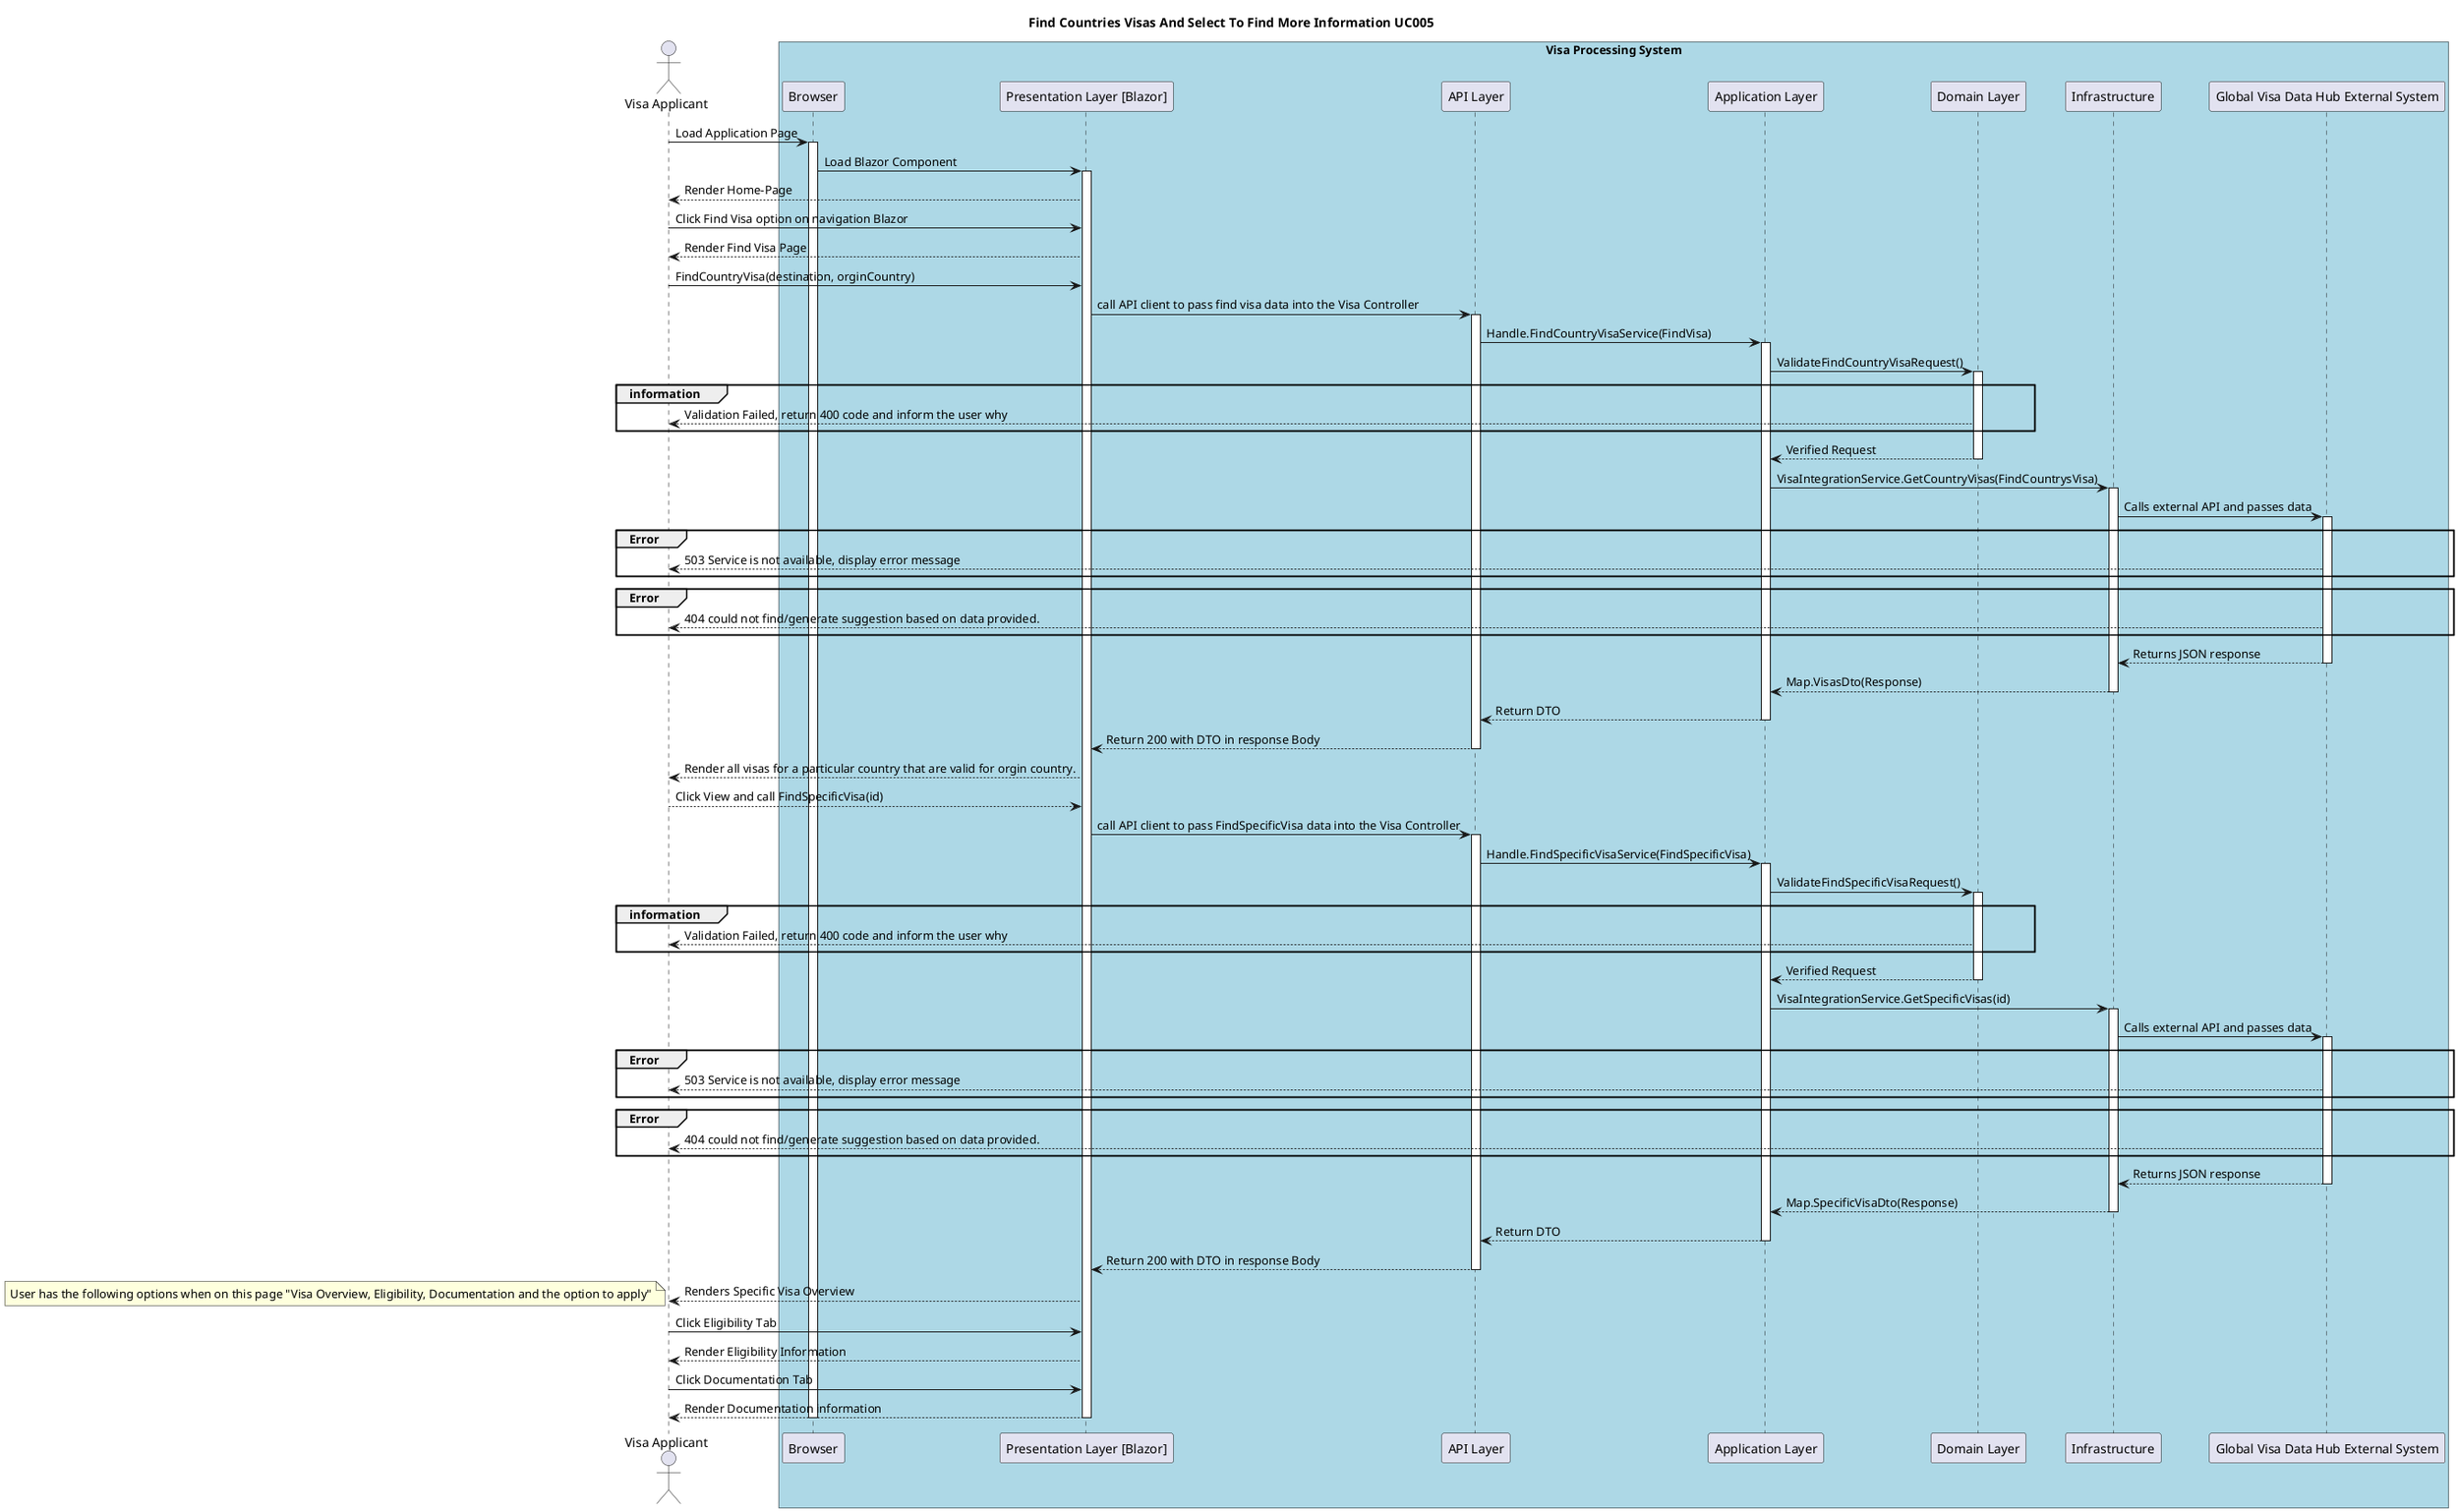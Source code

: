 @startuml

title Find Countries Visas And Select To Find More Information UC005

actor "Visa Applicant" as VisaApplicant

box "Visa Processing System" #LightBlue
    participant "Browser" as Browser
    participant "Presentation Layer [Blazor]" as Presentation
    participant "API Layer" as ApiLayer  
    participant "Application Layer" as Application
    participant "Domain Layer" as Domain
    participant "Infrastructure" as Infrastructure  
    participant "Global Visa Data Hub External System" as External

    VisaApplicant -> Browser: Load Application Page
    activate Browser

    Browser -> Presentation: Load Blazor Component
    activate Presentation

    Presentation --> VisaApplicant: Render Home-Page

    VisaApplicant -> Presentation: Click Find Visa option on navigation Blazor

    Presentation --> VisaApplicant: Render Find Visa Page

    VisaApplicant -> Presentation: FindCountryVisa(destination, orginCountry)

    Presentation -> ApiLayer  : call API client to pass find visa data into the Visa Controller
    activate ApiLayer  

    ApiLayer   -> Application: Handle.FindCountryVisaService(FindVisa)
    activate Application

    Application -> Domain: ValidateFindCountryVisaRequest()
    activate Domain 

    group information
    Domain --> VisaApplicant: Validation Failed, return 400 code and inform the user why
    end

    Domain --> Application: Verified Request
    deactivate Domain

    Application -> Infrastructure  : VisaIntegrationService.GetCountryVisas(FindCountrysVisa)
    activate Infrastructure  

    Infrastructure   -> External: Calls external API and passes data 
    activate External

    group Error
    External --> VisaApplicant: 503 Service is not available, display error message
    end

    group Error
    External --> VisaApplicant: 404 could not find/generate suggestion based on data provided.
    end

    External --> Infrastructure  : Returns JSON response
    deactivate External

    Infrastructure   --> Application: Map.VisasDto(Response)
    deactivate Infrastructure   

    Application --> ApiLayer  : Return DTO
    deactivate Application

    ApiLayer   --> Presentation: Return 200 with DTO in response Body
    deactivate ApiLayer   

    Presentation --> VisaApplicant: Render all visas for a particular country that are valid for orgin country.

    VisaApplicant --> Presentation: Click View and call FindSpecificVisa(id)

    Presentation -> ApiLayer  : call API client to pass FindSpecificVisa data into the Visa Controller 
    activate ApiLayer  

    ApiLayer   -> Application: Handle.FindSpecificVisaService(FindSpecificVisa)
    activate Application

    Application -> Domain: ValidateFindSpecificVisaRequest()
    activate Domain 

    group information
    Domain --> VisaApplicant: Validation Failed, return 400 code and inform the user why
    end

    Domain --> Application: Verified Request
    deactivate Domain

    Application -> Infrastructure  : VisaIntegrationService.GetSpecificVisas(id)
    activate Infrastructure  

    Infrastructure   -> External: Calls external API and passes data 
    activate External

    group Error
    External --> VisaApplicant: 503 Service is not available, display error message
    end

    group Error
    External --> VisaApplicant: 404 could not find/generate suggestion based on data provided.
    end

    External --> Infrastructure  : Returns JSON response
    deactivate External

    Infrastructure   --> Application: Map.SpecificVisaDto(Response)
    deactivate Infrastructure   

    Application --> ApiLayer  : Return DTO
    deactivate Application

    ApiLayer   --> Presentation: Return 200 with DTO in response Body
    deactivate ApiLayer   

    Presentation --> VisaApplicant: Renders Specific Visa Overview
    
    note bottom
    User has the following options when on this page "Visa Overview, Eligibility, Documentation and the option to apply"
    end note

    VisaApplicant -> Presentation: Click Eligibility Tab
    Presentation --> VisaApplicant: Render Eligibility Information

    VisaApplicant -> Presentation: Click Documentation Tab
    Presentation --> VisaApplicant: Render Documentation information

    deactivate VisaApplicant 
    deactivate Presentation
    deactivate Browser

end box
@enduml
